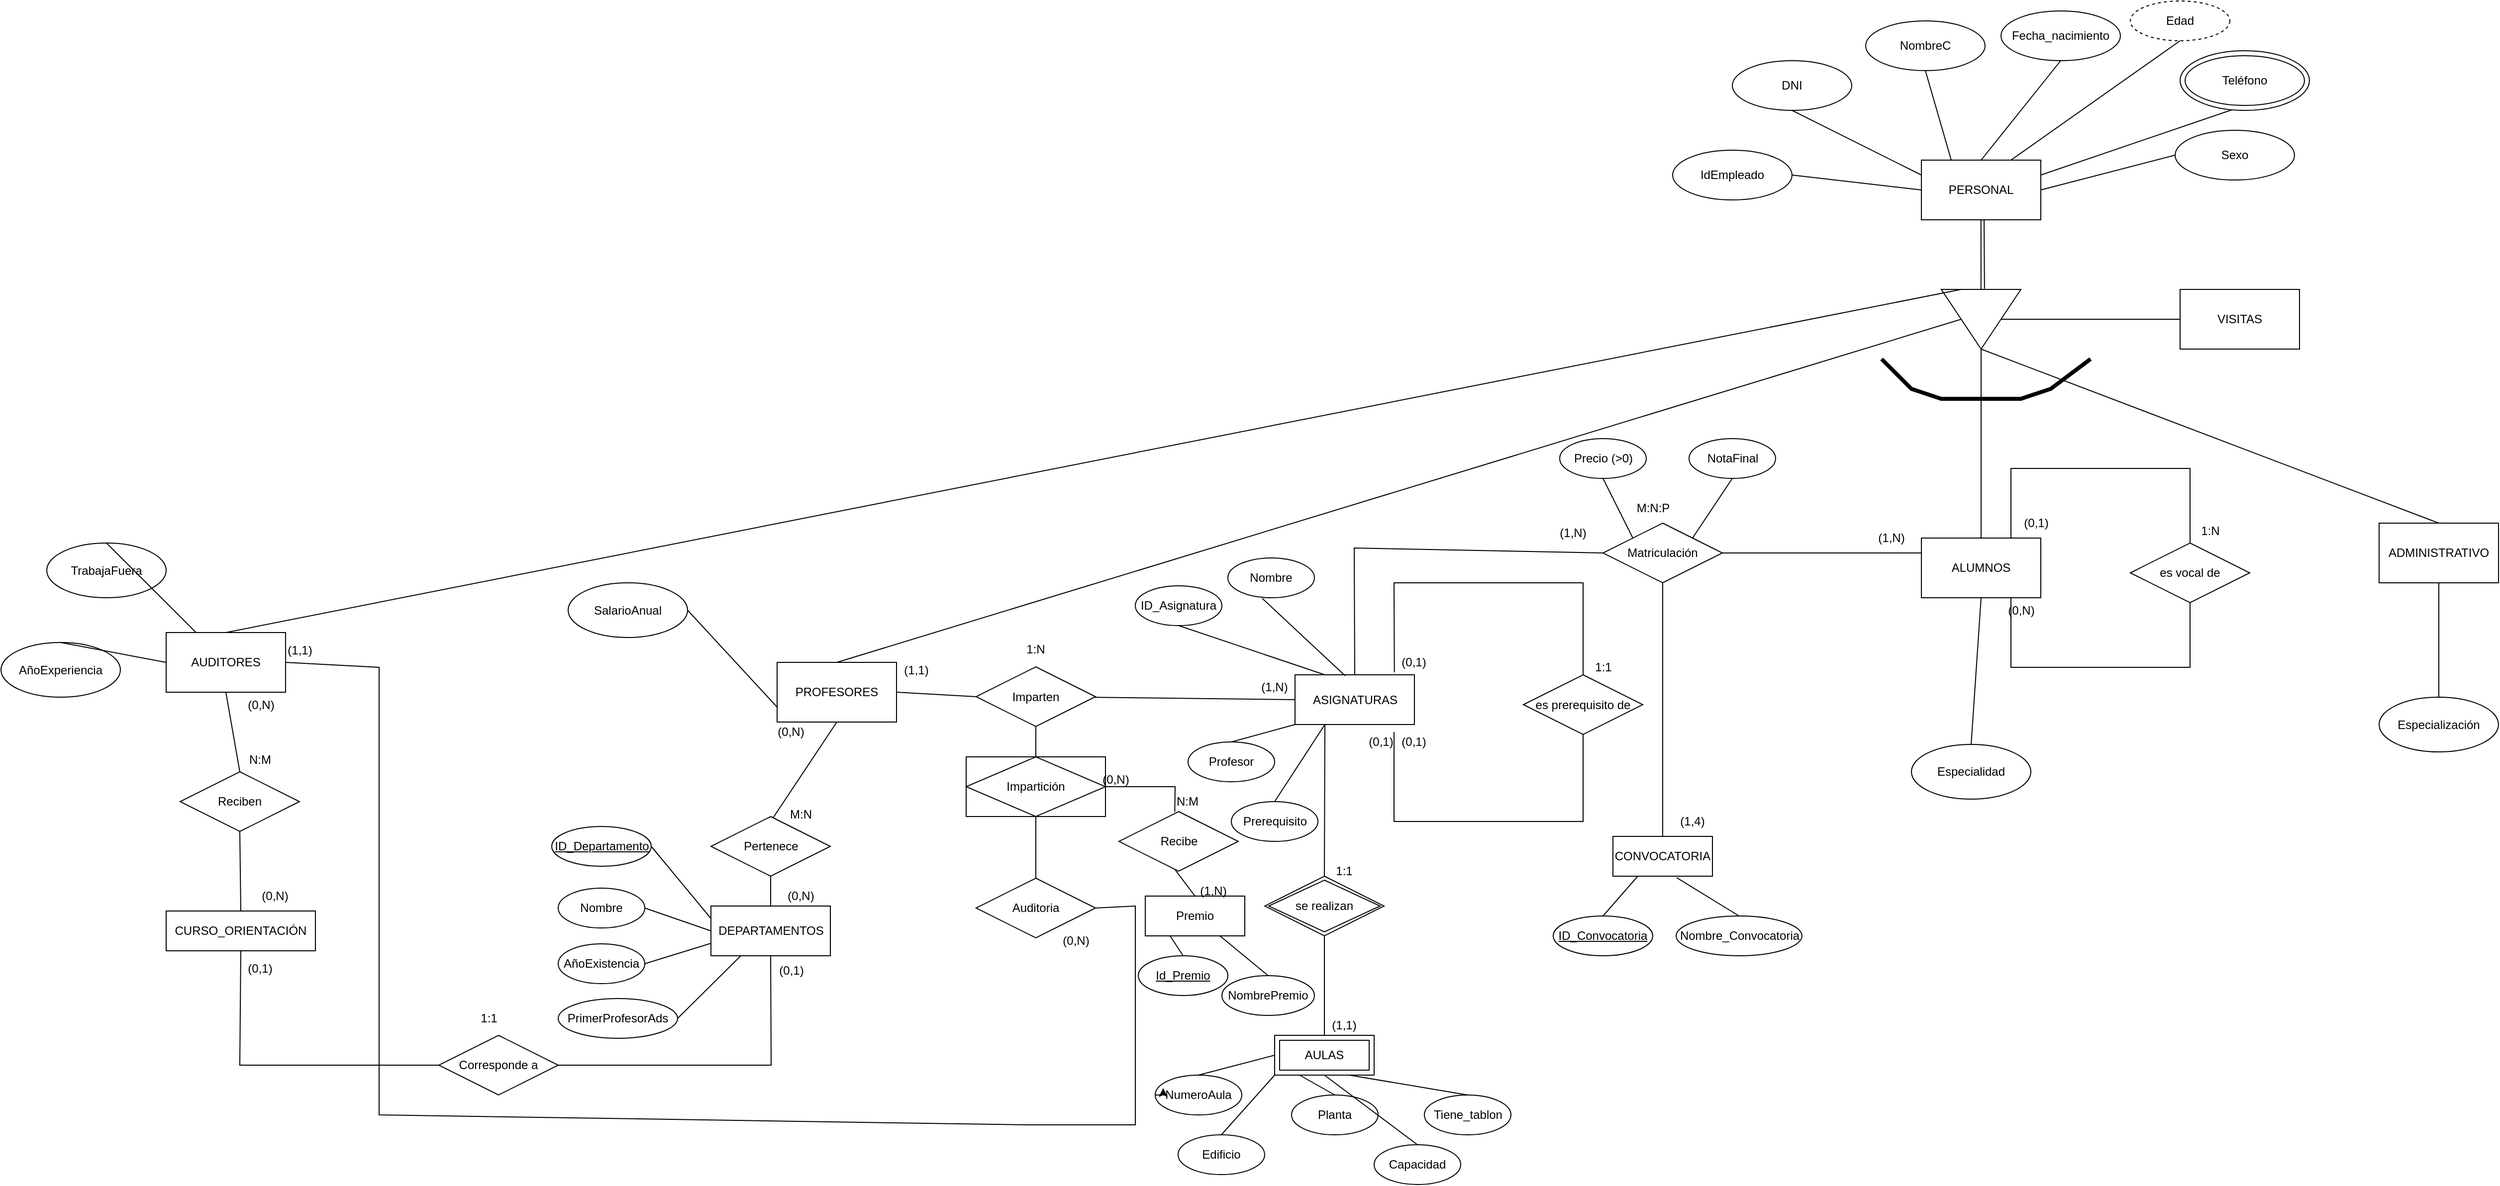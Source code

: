 <mxfile version="28.1.0">
  <diagram name="Página-1" id="FnvqE0i3I_hrlVpK8BUk">
    <mxGraphModel dx="2413" dy="691" grid="1" gridSize="10" guides="1" tooltips="1" connect="1" arrows="1" fold="1" page="1" pageScale="1" pageWidth="827" pageHeight="1169" math="0" shadow="0">
      <root>
        <mxCell id="0" />
        <mxCell id="1" parent="0" />
        <mxCell id="K8pAmzDxY5exkbGExF1x-1" value="PERSONAL" style="rounded=0;whiteSpace=wrap;html=1;" vertex="1" parent="1">
          <mxGeometry x="350" y="170" width="120" height="60" as="geometry" />
        </mxCell>
        <mxCell id="K8pAmzDxY5exkbGExF1x-2" value="" style="triangle;whiteSpace=wrap;html=1;rounded=0;rotation=90;" vertex="1" parent="1">
          <mxGeometry x="380" y="290" width="60" height="80" as="geometry" />
        </mxCell>
        <mxCell id="K8pAmzDxY5exkbGExF1x-4" value="ALUMNOS" style="whiteSpace=wrap;html=1;rounded=0;" vertex="1" parent="1">
          <mxGeometry x="350" y="550" width="120" height="60" as="geometry" />
        </mxCell>
        <mxCell id="K8pAmzDxY5exkbGExF1x-6" value="" style="endArrow=none;html=1;rounded=0;entryX=0.408;entryY=1.05;entryDx=0;entryDy=0;entryPerimeter=0;exitX=-0.013;exitY=0.457;exitDx=0;exitDy=0;exitPerimeter=0;" edge="1" parent="1" source="K8pAmzDxY5exkbGExF1x-2">
          <mxGeometry width="50" height="50" relative="1" as="geometry">
            <mxPoint x="413.04" y="297" as="sourcePoint" />
            <mxPoint x="413.0" y="230" as="targetPoint" />
          </mxGeometry>
        </mxCell>
        <mxCell id="K8pAmzDxY5exkbGExF1x-7" value="" style="endArrow=none;html=1;rounded=0;entryX=0.5;entryY=1;entryDx=0;entryDy=0;" edge="1" parent="1">
          <mxGeometry width="50" height="50" relative="1" as="geometry">
            <mxPoint x="409.9" y="300" as="sourcePoint" />
            <mxPoint x="409.9" y="230" as="targetPoint" />
          </mxGeometry>
        </mxCell>
        <mxCell id="K8pAmzDxY5exkbGExF1x-9" value="PROFESORES" style="whiteSpace=wrap;html=1;rounded=0;" vertex="1" parent="1">
          <mxGeometry x="-800" y="675" width="120" height="60" as="geometry" />
        </mxCell>
        <mxCell id="K8pAmzDxY5exkbGExF1x-11" value="VISITAS" style="whiteSpace=wrap;html=1;rounded=0;" vertex="1" parent="1">
          <mxGeometry x="610" y="300" width="120" height="60" as="geometry" />
        </mxCell>
        <mxCell id="K8pAmzDxY5exkbGExF1x-16" value="" style="endArrow=none;html=1;rounded=0;entryX=0;entryY=0.75;entryDx=0;entryDy=0;exitX=0.5;exitY=0;exitDx=0;exitDy=0;" edge="1" parent="1" source="K8pAmzDxY5exkbGExF1x-17" target="K8pAmzDxY5exkbGExF1x-2">
          <mxGeometry width="50" height="50" relative="1" as="geometry">
            <mxPoint x="-829.8" y="110.28" as="sourcePoint" />
            <mxPoint x="-876.2" y="20.0" as="targetPoint" />
          </mxGeometry>
        </mxCell>
        <mxCell id="K8pAmzDxY5exkbGExF1x-17" value="AUDITORES" style="rounded=0;whiteSpace=wrap;html=1;" vertex="1" parent="1">
          <mxGeometry x="-1414" y="645.0" width="120" height="60" as="geometry" />
        </mxCell>
        <mxCell id="K8pAmzDxY5exkbGExF1x-19" value="" style="endArrow=none;html=1;rounded=0;exitX=0.5;exitY=0;exitDx=0;exitDy=0;" edge="1" parent="1" source="K8pAmzDxY5exkbGExF1x-4" target="K8pAmzDxY5exkbGExF1x-2">
          <mxGeometry width="50" height="50" relative="1" as="geometry">
            <mxPoint x="340" y="390" as="sourcePoint" />
            <mxPoint x="390" y="340" as="targetPoint" />
          </mxGeometry>
        </mxCell>
        <mxCell id="K8pAmzDxY5exkbGExF1x-21" value="ADMINISTRATIVO" style="rounded=0;whiteSpace=wrap;html=1;" vertex="1" parent="1">
          <mxGeometry x="810" y="535" width="120" height="60" as="geometry" />
        </mxCell>
        <mxCell id="K8pAmzDxY5exkbGExF1x-22" value="" style="endArrow=none;html=1;rounded=0;entryX=0.5;entryY=1;entryDx=0;entryDy=0;exitX=0.5;exitY=0;exitDx=0;exitDy=0;" edge="1" parent="1" source="K8pAmzDxY5exkbGExF1x-9" target="K8pAmzDxY5exkbGExF1x-2">
          <mxGeometry width="50" height="50" relative="1" as="geometry">
            <mxPoint x="250" y="360" as="sourcePoint" />
            <mxPoint x="300" y="310" as="targetPoint" />
          </mxGeometry>
        </mxCell>
        <mxCell id="K8pAmzDxY5exkbGExF1x-23" value="" style="endArrow=none;html=1;rounded=0;exitX=0.5;exitY=0;exitDx=0;exitDy=0;entryX=0;entryY=0.5;entryDx=0;entryDy=0;" edge="1" parent="1" source="K8pAmzDxY5exkbGExF1x-2" target="K8pAmzDxY5exkbGExF1x-11">
          <mxGeometry width="50" height="50" relative="1" as="geometry">
            <mxPoint x="530" y="360" as="sourcePoint" />
            <mxPoint x="580" y="310" as="targetPoint" />
          </mxGeometry>
        </mxCell>
        <mxCell id="K8pAmzDxY5exkbGExF1x-26" value="DNI" style="ellipse;whiteSpace=wrap;html=1;" vertex="1" parent="1">
          <mxGeometry x="160" y="70" width="120" height="50" as="geometry" />
        </mxCell>
        <mxCell id="K8pAmzDxY5exkbGExF1x-27" value="NombreC" style="ellipse;whiteSpace=wrap;html=1;" vertex="1" parent="1">
          <mxGeometry x="294" y="30" width="120" height="50" as="geometry" />
        </mxCell>
        <mxCell id="K8pAmzDxY5exkbGExF1x-28" value="Fecha_nacimiento" style="ellipse;whiteSpace=wrap;html=1;" vertex="1" parent="1">
          <mxGeometry x="430" y="20" width="120" height="50" as="geometry" />
        </mxCell>
        <mxCell id="K8pAmzDxY5exkbGExF1x-31" value="IdEmpleado" style="ellipse;whiteSpace=wrap;html=1;" vertex="1" parent="1">
          <mxGeometry x="100" y="160" width="120" height="50" as="geometry" />
        </mxCell>
        <mxCell id="K8pAmzDxY5exkbGExF1x-32" value="Sexo" style="ellipse;whiteSpace=wrap;html=1;" vertex="1" parent="1">
          <mxGeometry x="605" y="140" width="120" height="50" as="geometry" />
        </mxCell>
        <mxCell id="K8pAmzDxY5exkbGExF1x-33" value="" style="endArrow=none;html=1;rounded=0;entryX=0;entryY=0.5;entryDx=0;entryDy=0;exitX=1;exitY=0.5;exitDx=0;exitDy=0;" edge="1" parent="1" source="K8pAmzDxY5exkbGExF1x-31" target="K8pAmzDxY5exkbGExF1x-1">
          <mxGeometry width="50" height="50" relative="1" as="geometry">
            <mxPoint x="290" y="230" as="sourcePoint" />
            <mxPoint x="340" y="180" as="targetPoint" />
          </mxGeometry>
        </mxCell>
        <mxCell id="K8pAmzDxY5exkbGExF1x-34" value="" style="endArrow=none;html=1;rounded=0;entryX=0;entryY=0.25;entryDx=0;entryDy=0;exitX=0.5;exitY=1;exitDx=0;exitDy=0;" edge="1" parent="1" source="K8pAmzDxY5exkbGExF1x-26" target="K8pAmzDxY5exkbGExF1x-1">
          <mxGeometry width="50" height="50" relative="1" as="geometry">
            <mxPoint x="290" y="175" as="sourcePoint" />
            <mxPoint x="340" y="125" as="targetPoint" />
          </mxGeometry>
        </mxCell>
        <mxCell id="K8pAmzDxY5exkbGExF1x-35" value="" style="endArrow=none;html=1;rounded=0;entryX=0.5;entryY=1;entryDx=0;entryDy=0;exitX=0.25;exitY=0;exitDx=0;exitDy=0;" edge="1" parent="1" source="K8pAmzDxY5exkbGExF1x-1" target="K8pAmzDxY5exkbGExF1x-27">
          <mxGeometry width="50" height="50" relative="1" as="geometry">
            <mxPoint x="340" y="160" as="sourcePoint" />
            <mxPoint x="390" y="110" as="targetPoint" />
          </mxGeometry>
        </mxCell>
        <mxCell id="K8pAmzDxY5exkbGExF1x-36" value="" style="endArrow=none;html=1;rounded=0;entryX=0.5;entryY=1;entryDx=0;entryDy=0;exitX=0.5;exitY=0;exitDx=0;exitDy=0;" edge="1" parent="1" source="K8pAmzDxY5exkbGExF1x-1" target="K8pAmzDxY5exkbGExF1x-28">
          <mxGeometry width="50" height="50" relative="1" as="geometry">
            <mxPoint x="440" y="160" as="sourcePoint" />
            <mxPoint x="490" y="110" as="targetPoint" />
          </mxGeometry>
        </mxCell>
        <mxCell id="K8pAmzDxY5exkbGExF1x-37" value="" style="endArrow=none;html=1;rounded=0;exitX=1;exitY=0.25;exitDx=0;exitDy=0;entryX=0.5;entryY=1;entryDx=0;entryDy=0;" edge="1" parent="1" source="K8pAmzDxY5exkbGExF1x-1" target="K8pAmzDxY5exkbGExF1x-30">
          <mxGeometry width="50" height="50" relative="1" as="geometry">
            <mxPoint x="490" y="210" as="sourcePoint" />
            <mxPoint x="540" y="160" as="targetPoint" />
          </mxGeometry>
        </mxCell>
        <mxCell id="K8pAmzDxY5exkbGExF1x-38" value="" style="endArrow=none;html=1;rounded=0;exitX=1;exitY=0.5;exitDx=0;exitDy=0;entryX=0;entryY=0.5;entryDx=0;entryDy=0;" edge="1" parent="1" source="K8pAmzDxY5exkbGExF1x-1" target="K8pAmzDxY5exkbGExF1x-32">
          <mxGeometry width="50" height="50" relative="1" as="geometry">
            <mxPoint x="480" y="290" as="sourcePoint" />
            <mxPoint x="530" y="240" as="targetPoint" />
          </mxGeometry>
        </mxCell>
        <mxCell id="K8pAmzDxY5exkbGExF1x-39" value="Especialidad" style="ellipse;whiteSpace=wrap;html=1;" vertex="1" parent="1">
          <mxGeometry x="340" y="757.5" width="120" height="55" as="geometry" />
        </mxCell>
        <mxCell id="K8pAmzDxY5exkbGExF1x-40" value="" style="endArrow=none;html=1;rounded=0;entryX=0.5;entryY=1;entryDx=0;entryDy=0;exitX=0.5;exitY=0;exitDx=0;exitDy=0;" edge="1" parent="1" source="K8pAmzDxY5exkbGExF1x-39" target="K8pAmzDxY5exkbGExF1x-4">
          <mxGeometry width="50" height="50" relative="1" as="geometry">
            <mxPoint x="170" y="590" as="sourcePoint" />
            <mxPoint x="220" y="540" as="targetPoint" />
          </mxGeometry>
        </mxCell>
        <mxCell id="K8pAmzDxY5exkbGExF1x-42" value="SalarioAnual" style="ellipse;whiteSpace=wrap;html=1;" vertex="1" parent="1">
          <mxGeometry x="-1010" y="595" width="120" height="55" as="geometry" />
        </mxCell>
        <mxCell id="K8pAmzDxY5exkbGExF1x-43" value="" style="endArrow=none;html=1;rounded=0;entryX=0.5;entryY=1;entryDx=0;entryDy=0;" edge="1" parent="1" target="K8pAmzDxY5exkbGExF1x-9">
          <mxGeometry width="50" height="50" relative="1" as="geometry">
            <mxPoint x="-806.5" y="835" as="sourcePoint" />
            <mxPoint x="-856.5" y="930" as="targetPoint" />
          </mxGeometry>
        </mxCell>
        <mxCell id="K8pAmzDxY5exkbGExF1x-44" value="" style="endArrow=none;html=1;rounded=0;entryX=0;entryY=0.75;entryDx=0;entryDy=0;exitX=1;exitY=0.5;exitDx=0;exitDy=0;" edge="1" parent="1" source="K8pAmzDxY5exkbGExF1x-42" target="K8pAmzDxY5exkbGExF1x-9">
          <mxGeometry width="50" height="50" relative="1" as="geometry">
            <mxPoint x="-606.5" y="530" as="sourcePoint" />
            <mxPoint x="-596.5" y="460" as="targetPoint" />
          </mxGeometry>
        </mxCell>
        <mxCell id="K8pAmzDxY5exkbGExF1x-45" value="Especialización" style="ellipse;whiteSpace=wrap;html=1;" vertex="1" parent="1">
          <mxGeometry x="810" y="710" width="120" height="55" as="geometry" />
        </mxCell>
        <mxCell id="K8pAmzDxY5exkbGExF1x-46" value="" style="endArrow=none;html=1;rounded=0;entryX=0.5;entryY=1;entryDx=0;entryDy=0;exitX=0.5;exitY=0;exitDx=0;exitDy=0;" edge="1" parent="1" source="K8pAmzDxY5exkbGExF1x-45" target="K8pAmzDxY5exkbGExF1x-21">
          <mxGeometry width="50" height="50" relative="1" as="geometry">
            <mxPoint x="785" y="665" as="sourcePoint" />
            <mxPoint x="835" y="615" as="targetPoint" />
          </mxGeometry>
        </mxCell>
        <mxCell id="K8pAmzDxY5exkbGExF1x-47" value="AñoExperiencia" style="ellipse;whiteSpace=wrap;html=1;" vertex="1" parent="1">
          <mxGeometry x="-1580" y="655.0" width="120" height="55" as="geometry" />
        </mxCell>
        <mxCell id="K8pAmzDxY5exkbGExF1x-48" value="TrabajaFuera" style="ellipse;whiteSpace=wrap;html=1;" vertex="1" parent="1">
          <mxGeometry x="-1534" y="555.0" width="120" height="55" as="geometry" />
        </mxCell>
        <mxCell id="K8pAmzDxY5exkbGExF1x-49" value="" style="endArrow=none;html=1;rounded=0;entryX=0;entryY=0.5;entryDx=0;entryDy=0;exitX=0.5;exitY=0;exitDx=0;exitDy=0;" edge="1" parent="1" source="K8pAmzDxY5exkbGExF1x-47" target="K8pAmzDxY5exkbGExF1x-17">
          <mxGeometry width="50" height="50" relative="1" as="geometry">
            <mxPoint x="-1454" y="765.0" as="sourcePoint" />
            <mxPoint x="-1404" y="715.0" as="targetPoint" />
          </mxGeometry>
        </mxCell>
        <mxCell id="K8pAmzDxY5exkbGExF1x-50" value="" style="endArrow=none;html=1;rounded=0;entryX=0.25;entryY=0;entryDx=0;entryDy=0;exitX=0.5;exitY=0;exitDx=0;exitDy=0;" edge="1" parent="1" source="K8pAmzDxY5exkbGExF1x-48" target="K8pAmzDxY5exkbGExF1x-17">
          <mxGeometry width="50" height="50" relative="1" as="geometry">
            <mxPoint x="-1344" y="775.0" as="sourcePoint" />
            <mxPoint x="-1294" y="725.0" as="targetPoint" />
          </mxGeometry>
        </mxCell>
        <mxCell id="K8pAmzDxY5exkbGExF1x-52" value="" style="group" vertex="1" connectable="0" parent="1">
          <mxGeometry x="610" y="60" width="130" height="60" as="geometry" />
        </mxCell>
        <mxCell id="K8pAmzDxY5exkbGExF1x-51" value="" style="ellipse;whiteSpace=wrap;html=1;" vertex="1" parent="K8pAmzDxY5exkbGExF1x-52">
          <mxGeometry width="130" height="60" as="geometry" />
        </mxCell>
        <mxCell id="K8pAmzDxY5exkbGExF1x-30" value="Teléfono" style="ellipse;whiteSpace=wrap;html=1;" vertex="1" parent="K8pAmzDxY5exkbGExF1x-52">
          <mxGeometry x="5" y="5" width="120" height="50" as="geometry" />
        </mxCell>
        <mxCell id="K8pAmzDxY5exkbGExF1x-53" value="Edad" style="ellipse;whiteSpace=wrap;html=1;align=center;dashed=1;" vertex="1" parent="1">
          <mxGeometry x="560" y="10" width="100" height="40" as="geometry" />
        </mxCell>
        <mxCell id="K8pAmzDxY5exkbGExF1x-54" value="" style="endArrow=none;html=1;rounded=0;entryX=0.5;entryY=1;entryDx=0;entryDy=0;exitX=0.75;exitY=0;exitDx=0;exitDy=0;" edge="1" parent="1" source="K8pAmzDxY5exkbGExF1x-1" target="K8pAmzDxY5exkbGExF1x-53">
          <mxGeometry width="50" height="50" relative="1" as="geometry">
            <mxPoint x="500" y="120" as="sourcePoint" />
            <mxPoint x="550" y="70" as="targetPoint" />
          </mxGeometry>
        </mxCell>
        <mxCell id="K8pAmzDxY5exkbGExF1x-59" value="" style="endArrow=none;html=1;rounded=0;entryX=1;entryY=0.5;entryDx=0;entryDy=0;exitX=0.5;exitY=0;exitDx=0;exitDy=0;" edge="1" parent="1" source="K8pAmzDxY5exkbGExF1x-21" target="K8pAmzDxY5exkbGExF1x-2">
          <mxGeometry width="50" height="50" relative="1" as="geometry">
            <mxPoint x="414" y="480" as="sourcePoint" />
            <mxPoint x="335.753" y="487.489" as="targetPoint" />
          </mxGeometry>
        </mxCell>
        <mxCell id="K8pAmzDxY5exkbGExF1x-60" value="" style="endArrow=none;html=1;rounded=0;strokeWidth=4;" edge="1" parent="1">
          <mxGeometry width="50" height="50" relative="1" as="geometry">
            <mxPoint x="310" y="370" as="sourcePoint" />
            <mxPoint x="520" y="370" as="targetPoint" />
            <Array as="points">
              <mxPoint x="340" y="400" />
              <mxPoint x="370" y="410" />
              <mxPoint x="410" y="410" />
              <mxPoint x="450" y="410" />
              <mxPoint x="480" y="400" />
            </Array>
          </mxGeometry>
        </mxCell>
        <mxCell id="K8pAmzDxY5exkbGExF1x-62" value="Imparten" style="shape=rhombus;perimeter=rhombusPerimeter;whiteSpace=wrap;html=1;align=center;" vertex="1" parent="1">
          <mxGeometry x="-600" y="679.5" width="120" height="60" as="geometry" />
        </mxCell>
        <mxCell id="K8pAmzDxY5exkbGExF1x-63" value="" style="endArrow=none;html=1;rounded=0;exitX=1;exitY=0.5;exitDx=0;exitDy=0;entryX=0;entryY=0.5;entryDx=0;entryDy=0;" edge="1" parent="1" source="K8pAmzDxY5exkbGExF1x-9" target="K8pAmzDxY5exkbGExF1x-62">
          <mxGeometry width="50" height="50" relative="1" as="geometry">
            <mxPoint x="-706.5" y="1000" as="sourcePoint" />
            <mxPoint x="-716.5" y="980" as="targetPoint" />
          </mxGeometry>
        </mxCell>
        <mxCell id="K8pAmzDxY5exkbGExF1x-64" value="ASIGNATURAS" style="whiteSpace=wrap;html=1;align=center;" vertex="1" parent="1">
          <mxGeometry x="-279.5" y="687.5" width="120" height="50" as="geometry" />
        </mxCell>
        <mxCell id="K8pAmzDxY5exkbGExF1x-65" value="" style="endArrow=none;html=1;rounded=0;entryX=0;entryY=0.5;entryDx=0;entryDy=0;" edge="1" parent="1" source="K8pAmzDxY5exkbGExF1x-62" target="K8pAmzDxY5exkbGExF1x-64">
          <mxGeometry width="50" height="50" relative="1" as="geometry">
            <mxPoint x="-450.0" y="795" as="sourcePoint" />
            <mxPoint x="-360" y="815" as="targetPoint" />
          </mxGeometry>
        </mxCell>
        <mxCell id="K8pAmzDxY5exkbGExF1x-66" value="(0,1)" style="text;html=1;align=center;verticalAlign=middle;whiteSpace=wrap;rounded=0;" vertex="1" parent="1">
          <mxGeometry x="-190" y="745" width="60" height="20" as="geometry" />
        </mxCell>
        <mxCell id="K8pAmzDxY5exkbGExF1x-67" value="(1,1)" style="text;html=1;align=center;verticalAlign=middle;whiteSpace=wrap;rounded=0;" vertex="1" parent="1">
          <mxGeometry x="-690" y="672.5" width="60" height="20" as="geometry" />
        </mxCell>
        <mxCell id="K8pAmzDxY5exkbGExF1x-71" value="1:N" style="text;html=1;align=center;verticalAlign=middle;whiteSpace=wrap;rounded=0;" vertex="1" parent="1">
          <mxGeometry x="-570" y="647" width="60" height="30" as="geometry" />
        </mxCell>
        <mxCell id="K8pAmzDxY5exkbGExF1x-72" value="ID_Asignatura" style="ellipse;whiteSpace=wrap;html=1;" vertex="1" parent="1">
          <mxGeometry x="-440" y="598" width="87" height="40" as="geometry" />
        </mxCell>
        <mxCell id="K8pAmzDxY5exkbGExF1x-73" value="Nombre" style="ellipse;whiteSpace=wrap;html=1;" vertex="1" parent="1">
          <mxGeometry x="-347" y="570" width="87" height="40" as="geometry" />
        </mxCell>
        <mxCell id="K8pAmzDxY5exkbGExF1x-74" value="" style="endArrow=none;html=1;rounded=0;entryX=0.5;entryY=1;entryDx=0;entryDy=0;exitX=0.25;exitY=0;exitDx=0;exitDy=0;" edge="1" parent="1" source="K8pAmzDxY5exkbGExF1x-64" target="K8pAmzDxY5exkbGExF1x-72">
          <mxGeometry width="50" height="50" relative="1" as="geometry">
            <mxPoint x="-340" y="795" as="sourcePoint" />
            <mxPoint x="-290" y="745" as="targetPoint" />
          </mxGeometry>
        </mxCell>
        <mxCell id="K8pAmzDxY5exkbGExF1x-76" value="" style="endArrow=none;html=1;rounded=0;entryX=0.397;entryY=1.015;entryDx=0;entryDy=0;entryPerimeter=0;exitX=0.42;exitY=0.021;exitDx=0;exitDy=0;exitPerimeter=0;" edge="1" parent="1" source="K8pAmzDxY5exkbGExF1x-64" target="K8pAmzDxY5exkbGExF1x-73">
          <mxGeometry width="50" height="50" relative="1" as="geometry">
            <mxPoint x="-120" y="685" as="sourcePoint" />
            <mxPoint x="-290" y="745" as="targetPoint" />
          </mxGeometry>
        </mxCell>
        <mxCell id="K8pAmzDxY5exkbGExF1x-77" value="DEPARTAMENTOS" style="whiteSpace=wrap;html=1;align=center;" vertex="1" parent="1">
          <mxGeometry x="-866.5" y="920" width="120" height="50" as="geometry" />
        </mxCell>
        <mxCell id="K8pAmzDxY5exkbGExF1x-78" value="Pertenece" style="shape=rhombus;perimeter=rhombusPerimeter;whiteSpace=wrap;html=1;align=center;" vertex="1" parent="1">
          <mxGeometry x="-866.5" y="830" width="120" height="60" as="geometry" />
        </mxCell>
        <mxCell id="K8pAmzDxY5exkbGExF1x-79" value="" style="endArrow=none;html=1;rounded=0;entryX=0.5;entryY=1;entryDx=0;entryDy=0;" edge="1" parent="1" source="K8pAmzDxY5exkbGExF1x-77" target="K8pAmzDxY5exkbGExF1x-78">
          <mxGeometry width="50" height="50" relative="1" as="geometry">
            <mxPoint x="-926.5" y="980" as="sourcePoint" />
            <mxPoint x="-876.5" y="930" as="targetPoint" />
          </mxGeometry>
        </mxCell>
        <mxCell id="K8pAmzDxY5exkbGExF1x-81" value="Nombre" style="ellipse;whiteSpace=wrap;html=1;" vertex="1" parent="1">
          <mxGeometry x="-1020" y="902" width="87" height="40" as="geometry" />
        </mxCell>
        <mxCell id="K8pAmzDxY5exkbGExF1x-82" value="" style="endArrow=none;html=1;rounded=0;entryX=1;entryY=0.5;entryDx=0;entryDy=0;exitX=0;exitY=0.25;exitDx=0;exitDy=0;" edge="1" parent="1" source="K8pAmzDxY5exkbGExF1x-77" target="K8pAmzDxY5exkbGExF1x-194">
          <mxGeometry width="50" height="50" relative="1" as="geometry">
            <mxPoint x="-786.5" y="810" as="sourcePoint" />
            <mxPoint x="-910" y="865.0" as="targetPoint" />
          </mxGeometry>
        </mxCell>
        <mxCell id="K8pAmzDxY5exkbGExF1x-83" value="" style="endArrow=none;html=1;rounded=0;exitX=1;exitY=0.5;exitDx=0;exitDy=0;entryX=0;entryY=0.5;entryDx=0;entryDy=0;" edge="1" parent="1" source="K8pAmzDxY5exkbGExF1x-81" target="K8pAmzDxY5exkbGExF1x-77">
          <mxGeometry width="50" height="50" relative="1" as="geometry">
            <mxPoint x="-786.5" y="810" as="sourcePoint" />
            <mxPoint x="-736.5" y="760" as="targetPoint" />
          </mxGeometry>
        </mxCell>
        <mxCell id="K8pAmzDxY5exkbGExF1x-84" value="(0,N)" style="text;html=1;align=center;verticalAlign=middle;whiteSpace=wrap;rounded=0;" vertex="1" parent="1">
          <mxGeometry x="-806.5" y="900" width="60" height="20" as="geometry" />
        </mxCell>
        <mxCell id="K8pAmzDxY5exkbGExF1x-85" value="(0,N)" style="text;html=1;align=center;verticalAlign=middle;whiteSpace=wrap;rounded=0;" vertex="1" parent="1">
          <mxGeometry x="-816.5" y="735" width="60" height="20" as="geometry" />
        </mxCell>
        <mxCell id="K8pAmzDxY5exkbGExF1x-86" value="M:N" style="text;html=1;align=center;verticalAlign=middle;whiteSpace=wrap;rounded=0;" vertex="1" parent="1">
          <mxGeometry x="-806.5" y="812.5" width="60" height="30" as="geometry" />
        </mxCell>
        <mxCell id="K8pAmzDxY5exkbGExF1x-87" value="es prerequisito de" style="shape=rhombus;perimeter=rhombusPerimeter;whiteSpace=wrap;html=1;align=center;" vertex="1" parent="1">
          <mxGeometry x="-50" y="687.5" width="120" height="60" as="geometry" />
        </mxCell>
        <mxCell id="K8pAmzDxY5exkbGExF1x-88" value="" style="endArrow=none;html=1;rounded=0;entryX=0.5;entryY=0;entryDx=0;entryDy=0;exitX=0.832;exitY=-0.049;exitDx=0;exitDy=0;exitPerimeter=0;" edge="1" parent="1" source="K8pAmzDxY5exkbGExF1x-64" target="K8pAmzDxY5exkbGExF1x-87">
          <mxGeometry width="50" height="50" relative="1" as="geometry">
            <mxPoint x="-170" y="595" as="sourcePoint" />
            <mxPoint x="10" y="685" as="targetPoint" />
            <Array as="points">
              <mxPoint x="-180" y="595" />
              <mxPoint x="10" y="595" />
            </Array>
          </mxGeometry>
        </mxCell>
        <mxCell id="K8pAmzDxY5exkbGExF1x-90" value="" style="endArrow=none;html=1;rounded=0;entryX=0.5;entryY=1;entryDx=0;entryDy=0;" edge="1" parent="1" target="K8pAmzDxY5exkbGExF1x-87">
          <mxGeometry width="50" height="50" relative="1" as="geometry">
            <mxPoint x="-180" y="745" as="sourcePoint" />
            <mxPoint x="10" y="740" as="targetPoint" />
            <Array as="points">
              <mxPoint x="-180" y="835" />
              <mxPoint x="10" y="835" />
            </Array>
          </mxGeometry>
        </mxCell>
        <mxCell id="K8pAmzDxY5exkbGExF1x-91" value="(0,1)" style="text;html=1;align=center;verticalAlign=middle;whiteSpace=wrap;rounded=0;" vertex="1" parent="1">
          <mxGeometry x="-190" y="665" width="60" height="20" as="geometry" />
        </mxCell>
        <mxCell id="K8pAmzDxY5exkbGExF1x-92" value="1:1" style="text;html=1;align=center;verticalAlign=middle;resizable=0;points=[];autosize=1;strokeColor=none;fillColor=none;" vertex="1" parent="1">
          <mxGeometry x="10" y="665" width="40" height="30" as="geometry" />
        </mxCell>
        <mxCell id="K8pAmzDxY5exkbGExF1x-93" value="Profesor" style="ellipse;whiteSpace=wrap;html=1;" vertex="1" parent="1">
          <mxGeometry x="-387" y="755" width="87" height="40" as="geometry" />
        </mxCell>
        <mxCell id="K8pAmzDxY5exkbGExF1x-94" value="Prerequisito" style="ellipse;whiteSpace=wrap;html=1;" vertex="1" parent="1">
          <mxGeometry x="-343.5" y="815" width="87" height="40" as="geometry" />
        </mxCell>
        <mxCell id="K8pAmzDxY5exkbGExF1x-95" value="" style="endArrow=none;html=1;rounded=0;entryX=0.5;entryY=0;entryDx=0;entryDy=0;exitX=0;exitY=1;exitDx=0;exitDy=0;" edge="1" target="K8pAmzDxY5exkbGExF1x-93" parent="1" source="K8pAmzDxY5exkbGExF1x-64">
          <mxGeometry width="50" height="50" relative="1" as="geometry">
            <mxPoint x="-280" y="745" as="sourcePoint" />
            <mxPoint x="-270" y="938.95" as="targetPoint" />
          </mxGeometry>
        </mxCell>
        <mxCell id="K8pAmzDxY5exkbGExF1x-96" value="" style="endArrow=none;html=1;rounded=0;exitX=0.5;exitY=0;exitDx=0;exitDy=0;entryX=0.25;entryY=1;entryDx=0;entryDy=0;" edge="1" target="K8pAmzDxY5exkbGExF1x-64" parent="1" source="K8pAmzDxY5exkbGExF1x-94">
          <mxGeometry width="50" height="50" relative="1" as="geometry">
            <mxPoint x="-190" y="805" as="sourcePoint" />
            <mxPoint x="-220" y="755" as="targetPoint" />
          </mxGeometry>
        </mxCell>
        <mxCell id="K8pAmzDxY5exkbGExF1x-98" value="" style="endArrow=none;html=1;rounded=0;entryX=0.25;entryY=1;entryDx=0;entryDy=0;exitX=0.5;exitY=0;exitDx=0;exitDy=0;" edge="1" parent="1" source="K8pAmzDxY5exkbGExF1x-104" target="K8pAmzDxY5exkbGExF1x-64">
          <mxGeometry width="50" height="50" relative="1" as="geometry">
            <mxPoint x="-210" y="905" as="sourcePoint" />
            <mxPoint x="-240" y="715" as="targetPoint" />
          </mxGeometry>
        </mxCell>
        <mxCell id="K8pAmzDxY5exkbGExF1x-99" value="" style="endArrow=none;html=1;rounded=0;entryX=0.5;entryY=1;entryDx=0;entryDy=0;exitX=0.5;exitY=0;exitDx=0;exitDy=0;" edge="1" parent="1" source="K8pAmzDxY5exkbGExF1x-103" target="K8pAmzDxY5exkbGExF1x-104">
          <mxGeometry width="50" height="50" relative="1" as="geometry">
            <mxPoint x="-190" y="1025" as="sourcePoint" />
            <mxPoint x="-210" y="965" as="targetPoint" />
          </mxGeometry>
        </mxCell>
        <mxCell id="K8pAmzDxY5exkbGExF1x-103" value="AULAS" style="shape=ext;margin=3;double=1;whiteSpace=wrap;html=1;align=center;" vertex="1" parent="1">
          <mxGeometry x="-300" y="1050" width="100" height="40" as="geometry" />
        </mxCell>
        <mxCell id="K8pAmzDxY5exkbGExF1x-104" value="se realizan" style="shape=rhombus;double=1;perimeter=rhombusPerimeter;whiteSpace=wrap;html=1;align=center;" vertex="1" parent="1">
          <mxGeometry x="-310" y="890" width="120" height="60" as="geometry" />
        </mxCell>
        <mxCell id="K8pAmzDxY5exkbGExF1x-106" value="(1,N)" style="text;html=1;align=center;verticalAlign=middle;whiteSpace=wrap;rounded=0;" vertex="1" parent="1">
          <mxGeometry x="-330" y="690" width="60" height="20" as="geometry" />
        </mxCell>
        <mxCell id="K8pAmzDxY5exkbGExF1x-107" value="(1,1)" style="text;html=1;align=center;verticalAlign=middle;whiteSpace=wrap;rounded=0;" vertex="1" parent="1">
          <mxGeometry x="-260" y="1030" width="60" height="20" as="geometry" />
        </mxCell>
        <mxCell id="K8pAmzDxY5exkbGExF1x-108" value="(0,1)" style="text;html=1;align=center;verticalAlign=middle;whiteSpace=wrap;rounded=0;" vertex="1" parent="1">
          <mxGeometry x="-223" y="745" width="60" height="20" as="geometry" />
        </mxCell>
        <mxCell id="K8pAmzDxY5exkbGExF1x-109" value="NumeroAula" style="ellipse;whiteSpace=wrap;html=1;" vertex="1" parent="1">
          <mxGeometry x="-420" y="1090" width="87" height="40" as="geometry" />
        </mxCell>
        <mxCell id="K8pAmzDxY5exkbGExF1x-110" value="Capacidad" style="ellipse;whiteSpace=wrap;html=1;" vertex="1" parent="1">
          <mxGeometry x="-200" y="1160" width="87" height="40" as="geometry" />
        </mxCell>
        <mxCell id="K8pAmzDxY5exkbGExF1x-111" value="Tiene_tablon" style="ellipse;whiteSpace=wrap;html=1;" vertex="1" parent="1">
          <mxGeometry x="-149.5" y="1110" width="87" height="40" as="geometry" />
        </mxCell>
        <mxCell id="K8pAmzDxY5exkbGExF1x-112" value="Edificio" style="ellipse;whiteSpace=wrap;html=1;" vertex="1" parent="1">
          <mxGeometry x="-397" y="1150" width="87" height="40" as="geometry" />
        </mxCell>
        <mxCell id="K8pAmzDxY5exkbGExF1x-113" value="Planta" style="ellipse;whiteSpace=wrap;html=1;" vertex="1" parent="1">
          <mxGeometry x="-283" y="1110" width="87" height="40" as="geometry" />
        </mxCell>
        <mxCell id="K8pAmzDxY5exkbGExF1x-114" style="edgeStyle=orthogonalEdgeStyle;rounded=0;orthogonalLoop=1;jettySize=auto;html=1;exitX=0;exitY=0.5;exitDx=0;exitDy=0;entryX=0.092;entryY=0.325;entryDx=0;entryDy=0;entryPerimeter=0;" edge="1" parent="1" source="K8pAmzDxY5exkbGExF1x-109" target="K8pAmzDxY5exkbGExF1x-109">
          <mxGeometry relative="1" as="geometry" />
        </mxCell>
        <mxCell id="K8pAmzDxY5exkbGExF1x-115" value="" style="endArrow=none;html=1;rounded=0;entryX=0;entryY=0.5;entryDx=0;entryDy=0;exitX=0.5;exitY=0;exitDx=0;exitDy=0;" edge="1" parent="1" source="K8pAmzDxY5exkbGExF1x-109" target="K8pAmzDxY5exkbGExF1x-103">
          <mxGeometry width="50" height="50" relative="1" as="geometry">
            <mxPoint x="-350" y="1000" as="sourcePoint" />
            <mxPoint x="-300" y="950" as="targetPoint" />
          </mxGeometry>
        </mxCell>
        <mxCell id="K8pAmzDxY5exkbGExF1x-116" value="" style="endArrow=none;html=1;rounded=0;entryX=0.75;entryY=1;entryDx=0;entryDy=0;exitX=0.5;exitY=0;exitDx=0;exitDy=0;" edge="1" parent="1" source="K8pAmzDxY5exkbGExF1x-111" target="K8pAmzDxY5exkbGExF1x-103">
          <mxGeometry width="50" height="50" relative="1" as="geometry">
            <mxPoint x="-80" y="1120" as="sourcePoint" />
            <mxPoint x="-30" y="1070" as="targetPoint" />
          </mxGeometry>
        </mxCell>
        <mxCell id="K8pAmzDxY5exkbGExF1x-117" value="" style="endArrow=none;html=1;rounded=0;entryX=0.5;entryY=1;entryDx=0;entryDy=0;exitX=0.5;exitY=0;exitDx=0;exitDy=0;" edge="1" parent="1" source="K8pAmzDxY5exkbGExF1x-110" target="K8pAmzDxY5exkbGExF1x-103">
          <mxGeometry width="50" height="50" relative="1" as="geometry">
            <mxPoint x="-140" y="1130" as="sourcePoint" />
            <mxPoint x="-90" y="1080" as="targetPoint" />
          </mxGeometry>
        </mxCell>
        <mxCell id="K8pAmzDxY5exkbGExF1x-118" value="" style="endArrow=none;html=1;rounded=0;entryX=0.25;entryY=1;entryDx=0;entryDy=0;exitX=0.5;exitY=0;exitDx=0;exitDy=0;" edge="1" parent="1" source="K8pAmzDxY5exkbGExF1x-113" target="K8pAmzDxY5exkbGExF1x-103">
          <mxGeometry width="50" height="50" relative="1" as="geometry">
            <mxPoint x="-260" y="1130" as="sourcePoint" />
            <mxPoint x="-210" y="1080" as="targetPoint" />
          </mxGeometry>
        </mxCell>
        <mxCell id="K8pAmzDxY5exkbGExF1x-119" value="" style="endArrow=none;html=1;rounded=0;entryX=0;entryY=1;entryDx=0;entryDy=0;exitX=0.5;exitY=0;exitDx=0;exitDy=0;" edge="1" parent="1" source="K8pAmzDxY5exkbGExF1x-112" target="K8pAmzDxY5exkbGExF1x-103">
          <mxGeometry width="50" height="50" relative="1" as="geometry">
            <mxPoint x="-350" y="1050" as="sourcePoint" />
            <mxPoint x="-300" y="1000" as="targetPoint" />
          </mxGeometry>
        </mxCell>
        <mxCell id="K8pAmzDxY5exkbGExF1x-120" value="1:1" style="text;html=1;align=center;verticalAlign=middle;whiteSpace=wrap;rounded=0;" vertex="1" parent="1">
          <mxGeometry x="-260" y="870" width="60" height="30" as="geometry" />
        </mxCell>
        <mxCell id="K8pAmzDxY5exkbGExF1x-123" value="CONVOCATORIA" style="whiteSpace=wrap;html=1;align=center;" vertex="1" parent="1">
          <mxGeometry x="40" y="850" width="100" height="40" as="geometry" />
        </mxCell>
        <mxCell id="K8pAmzDxY5exkbGExF1x-129" value="" style="endArrow=none;html=1;rounded=0;entryX=0;entryY=0.5;entryDx=0;entryDy=0;exitX=0.5;exitY=0;exitDx=0;exitDy=0;" edge="1" parent="1" source="K8pAmzDxY5exkbGExF1x-64" target="K8pAmzDxY5exkbGExF1x-131">
          <mxGeometry width="50" height="50" relative="1" as="geometry">
            <mxPoint x="-120" y="580" as="sourcePoint" />
            <mxPoint x="-70" y="530" as="targetPoint" />
            <Array as="points">
              <mxPoint x="-220" y="560" />
            </Array>
          </mxGeometry>
        </mxCell>
        <mxCell id="K8pAmzDxY5exkbGExF1x-130" value="" style="endArrow=none;html=1;rounded=0;entryX=0.5;entryY=1;entryDx=0;entryDy=0;exitX=0.5;exitY=0;exitDx=0;exitDy=0;" edge="1" parent="1" source="K8pAmzDxY5exkbGExF1x-123" target="K8pAmzDxY5exkbGExF1x-131">
          <mxGeometry width="50" height="50" relative="1" as="geometry">
            <mxPoint x="-80" y="830" as="sourcePoint" />
            <mxPoint x="-30" y="780" as="targetPoint" />
            <Array as="points" />
          </mxGeometry>
        </mxCell>
        <mxCell id="K8pAmzDxY5exkbGExF1x-131" value="Matriculación" style="shape=rhombus;perimeter=rhombusPerimeter;whiteSpace=wrap;html=1;align=center;" vertex="1" parent="1">
          <mxGeometry x="30" y="535" width="120" height="60" as="geometry" />
        </mxCell>
        <mxCell id="K8pAmzDxY5exkbGExF1x-132" value="" style="endArrow=none;html=1;rounded=0;entryX=0;entryY=0.25;entryDx=0;entryDy=0;exitX=1;exitY=0.5;exitDx=0;exitDy=0;" edge="1" parent="1" source="K8pAmzDxY5exkbGExF1x-131" target="K8pAmzDxY5exkbGExF1x-4">
          <mxGeometry width="50" height="50" relative="1" as="geometry">
            <mxPoint x="-90" y="780" as="sourcePoint" />
            <mxPoint x="-40" y="730" as="targetPoint" />
          </mxGeometry>
        </mxCell>
        <mxCell id="K8pAmzDxY5exkbGExF1x-133" value="(1,N)" style="text;html=1;align=center;verticalAlign=middle;whiteSpace=wrap;rounded=0;" vertex="1" parent="1">
          <mxGeometry x="-30" y="535" width="60" height="20" as="geometry" />
        </mxCell>
        <mxCell id="K8pAmzDxY5exkbGExF1x-136" value="(1,N)" style="text;html=1;align=center;verticalAlign=middle;whiteSpace=wrap;rounded=0;" vertex="1" parent="1">
          <mxGeometry x="290" y="540" width="60" height="20" as="geometry" />
        </mxCell>
        <mxCell id="K8pAmzDxY5exkbGExF1x-137" value="(1,4)" style="text;html=1;align=center;verticalAlign=middle;whiteSpace=wrap;rounded=0;" vertex="1" parent="1">
          <mxGeometry x="90" y="825" width="60" height="20" as="geometry" />
        </mxCell>
        <mxCell id="K8pAmzDxY5exkbGExF1x-138" value="M:N:P" style="text;html=1;align=center;verticalAlign=middle;resizable=0;points=[];autosize=1;strokeColor=none;fillColor=none;" vertex="1" parent="1">
          <mxGeometry x="50" y="505" width="60" height="30" as="geometry" />
        </mxCell>
        <mxCell id="K8pAmzDxY5exkbGExF1x-139" value="Precio (&amp;gt;0)" style="ellipse;whiteSpace=wrap;html=1;" vertex="1" parent="1">
          <mxGeometry x="-13.5" y="450" width="87" height="40" as="geometry" />
        </mxCell>
        <mxCell id="K8pAmzDxY5exkbGExF1x-140" value="NotaFinal" style="ellipse;whiteSpace=wrap;html=1;" vertex="1" parent="1">
          <mxGeometry x="116.5" y="450" width="87" height="40" as="geometry" />
        </mxCell>
        <mxCell id="K8pAmzDxY5exkbGExF1x-141" value="" style="endArrow=none;html=1;rounded=0;entryX=0.5;entryY=1;entryDx=0;entryDy=0;exitX=0;exitY=0;exitDx=0;exitDy=0;" edge="1" parent="1" source="K8pAmzDxY5exkbGExF1x-131" target="K8pAmzDxY5exkbGExF1x-139">
          <mxGeometry width="50" height="50" relative="1" as="geometry">
            <mxPoint x="-130" y="650" as="sourcePoint" />
            <mxPoint x="-80" y="600" as="targetPoint" />
          </mxGeometry>
        </mxCell>
        <mxCell id="K8pAmzDxY5exkbGExF1x-142" value="" style="endArrow=none;html=1;rounded=0;entryX=0.5;entryY=1;entryDx=0;entryDy=0;exitX=1;exitY=0;exitDx=0;exitDy=0;" edge="1" parent="1" source="K8pAmzDxY5exkbGExF1x-131" target="K8pAmzDxY5exkbGExF1x-140">
          <mxGeometry width="50" height="50" relative="1" as="geometry">
            <mxPoint x="-130" y="650" as="sourcePoint" />
            <mxPoint x="-80" y="600" as="targetPoint" />
          </mxGeometry>
        </mxCell>
        <mxCell id="K8pAmzDxY5exkbGExF1x-144" value="Nombre_Convocatoria" style="ellipse;whiteSpace=wrap;html=1;align=center;" vertex="1" parent="1">
          <mxGeometry x="103.5" y="930" width="126.5" height="40" as="geometry" />
        </mxCell>
        <mxCell id="K8pAmzDxY5exkbGExF1x-145" value="ID_Convocatoria" style="ellipse;whiteSpace=wrap;html=1;align=center;fontStyle=4;" vertex="1" parent="1">
          <mxGeometry x="-20" y="930" width="100" height="40" as="geometry" />
        </mxCell>
        <mxCell id="K8pAmzDxY5exkbGExF1x-146" value="" style="endArrow=none;html=1;rounded=0;entryX=0.25;entryY=1;entryDx=0;entryDy=0;exitX=0.5;exitY=0;exitDx=0;exitDy=0;" edge="1" parent="1" source="K8pAmzDxY5exkbGExF1x-145" target="K8pAmzDxY5exkbGExF1x-123">
          <mxGeometry width="50" height="50" relative="1" as="geometry">
            <mxPoint x="30" y="1010" as="sourcePoint" />
            <mxPoint x="80" y="960" as="targetPoint" />
          </mxGeometry>
        </mxCell>
        <mxCell id="K8pAmzDxY5exkbGExF1x-147" value="" style="endArrow=none;html=1;rounded=0;entryX=0.64;entryY=1.037;entryDx=0;entryDy=0;entryPerimeter=0;exitX=0.5;exitY=0;exitDx=0;exitDy=0;" edge="1" parent="1" source="K8pAmzDxY5exkbGExF1x-144" target="K8pAmzDxY5exkbGExF1x-123">
          <mxGeometry width="50" height="50" relative="1" as="geometry">
            <mxPoint x="30" y="1010" as="sourcePoint" />
            <mxPoint x="80" y="960" as="targetPoint" />
          </mxGeometry>
        </mxCell>
        <mxCell id="K8pAmzDxY5exkbGExF1x-148" value="es vocal de" style="shape=rhombus;perimeter=rhombusPerimeter;whiteSpace=wrap;html=1;align=center;" vertex="1" parent="1">
          <mxGeometry x="560" y="555" width="120" height="60" as="geometry" />
        </mxCell>
        <mxCell id="K8pAmzDxY5exkbGExF1x-149" value="" style="endArrow=none;html=1;rounded=0;entryX=0.5;entryY=0;entryDx=0;entryDy=0;exitX=0.75;exitY=0;exitDx=0;exitDy=0;" edge="1" parent="1" source="K8pAmzDxY5exkbGExF1x-4" target="K8pAmzDxY5exkbGExF1x-148">
          <mxGeometry width="50" height="50" relative="1" as="geometry">
            <mxPoint x="740" y="760" as="sourcePoint" />
            <mxPoint x="790" y="710" as="targetPoint" />
            <Array as="points">
              <mxPoint x="440" y="480" />
              <mxPoint x="620" y="480" />
            </Array>
          </mxGeometry>
        </mxCell>
        <mxCell id="K8pAmzDxY5exkbGExF1x-150" value="" style="endArrow=none;html=1;rounded=0;entryX=0.5;entryY=1;entryDx=0;entryDy=0;exitX=0.75;exitY=1;exitDx=0;exitDy=0;" edge="1" parent="1" source="K8pAmzDxY5exkbGExF1x-4" target="K8pAmzDxY5exkbGExF1x-148">
          <mxGeometry width="50" height="50" relative="1" as="geometry">
            <mxPoint x="730" y="740" as="sourcePoint" />
            <mxPoint x="780" y="690" as="targetPoint" />
            <Array as="points">
              <mxPoint x="440" y="680" />
              <mxPoint x="620" y="680" />
            </Array>
          </mxGeometry>
        </mxCell>
        <mxCell id="K8pAmzDxY5exkbGExF1x-151" value="(0,N)" style="text;html=1;align=center;verticalAlign=middle;resizable=0;points=[];autosize=1;strokeColor=none;fillColor=none;" vertex="1" parent="1">
          <mxGeometry x="425" y="608" width="50" height="30" as="geometry" />
        </mxCell>
        <mxCell id="K8pAmzDxY5exkbGExF1x-152" value="(0,1)" style="text;html=1;align=center;verticalAlign=middle;resizable=0;points=[];autosize=1;strokeColor=none;fillColor=none;" vertex="1" parent="1">
          <mxGeometry x="440" y="520" width="50" height="30" as="geometry" />
        </mxCell>
        <mxCell id="K8pAmzDxY5exkbGExF1x-153" value="1:N" style="text;html=1;align=center;verticalAlign=middle;resizable=0;points=[];autosize=1;strokeColor=none;fillColor=none;" vertex="1" parent="1">
          <mxGeometry x="620" y="528" width="40" height="30" as="geometry" />
        </mxCell>
        <mxCell id="K8pAmzDxY5exkbGExF1x-156" value="" style="endArrow=none;html=1;rounded=0;entryX=0.5;entryY=1;entryDx=0;entryDy=0;exitX=0.5;exitY=0;exitDx=0;exitDy=0;" edge="1" parent="1" source="K8pAmzDxY5exkbGExF1x-164" target="K8pAmzDxY5exkbGExF1x-62">
          <mxGeometry width="50" height="50" relative="1" as="geometry">
            <mxPoint x="-540" y="772.0" as="sourcePoint" />
            <mxPoint x="-530" y="822" as="targetPoint" />
          </mxGeometry>
        </mxCell>
        <mxCell id="K8pAmzDxY5exkbGExF1x-157" value="" style="endArrow=none;html=1;rounded=0;entryX=0.5;entryY=1;entryDx=0;entryDy=0;exitX=0.5;exitY=0;exitDx=0;exitDy=0;" edge="1" parent="1" source="K8pAmzDxY5exkbGExF1x-158" target="K8pAmzDxY5exkbGExF1x-164">
          <mxGeometry width="50" height="50" relative="1" as="geometry">
            <mxPoint x="-510" y="872" as="sourcePoint" />
            <mxPoint x="-540" y="832.0" as="targetPoint" />
          </mxGeometry>
        </mxCell>
        <mxCell id="K8pAmzDxY5exkbGExF1x-158" value="Auditoria" style="shape=rhombus;perimeter=rhombusPerimeter;whiteSpace=wrap;html=1;align=center;" vertex="1" parent="1">
          <mxGeometry x="-600" y="892" width="120" height="60" as="geometry" />
        </mxCell>
        <mxCell id="K8pAmzDxY5exkbGExF1x-159" value="" style="endArrow=none;html=1;rounded=0;entryX=1;entryY=0.5;entryDx=0;entryDy=0;exitX=1;exitY=0.5;exitDx=0;exitDy=0;" edge="1" parent="1" source="K8pAmzDxY5exkbGExF1x-17" target="K8pAmzDxY5exkbGExF1x-158">
          <mxGeometry width="50" height="50" relative="1" as="geometry">
            <mxPoint x="-780" y="1020" as="sourcePoint" />
            <mxPoint x="-730" y="970" as="targetPoint" />
            <Array as="points">
              <mxPoint x="-1200" y="680" />
              <mxPoint x="-1200" y="1130" />
              <mxPoint x="-550" y="1140" />
              <mxPoint x="-440" y="1140" />
              <mxPoint x="-440" y="920" />
            </Array>
          </mxGeometry>
        </mxCell>
        <mxCell id="K8pAmzDxY5exkbGExF1x-162" value="(1,1)" style="text;html=1;align=center;verticalAlign=middle;resizable=0;points=[];autosize=1;strokeColor=none;fillColor=none;" vertex="1" parent="1">
          <mxGeometry x="-1305" y="648" width="50" height="30" as="geometry" />
        </mxCell>
        <mxCell id="K8pAmzDxY5exkbGExF1x-163" value="(0,N)" style="text;html=1;align=center;verticalAlign=middle;resizable=0;points=[];autosize=1;strokeColor=none;fillColor=none;" vertex="1" parent="1">
          <mxGeometry x="-525" y="940" width="50" height="30" as="geometry" />
        </mxCell>
        <mxCell id="K8pAmzDxY5exkbGExF1x-164" value="Impartición" style="shape=associativeEntity;whiteSpace=wrap;html=1;align=center;" vertex="1" parent="1">
          <mxGeometry x="-610" y="770" width="140" height="60" as="geometry" />
        </mxCell>
        <mxCell id="K8pAmzDxY5exkbGExF1x-165" value="" style="endArrow=none;html=1;rounded=0;entryX=1;entryY=0.5;entryDx=0;entryDy=0;exitX=0.468;exitY=0.007;exitDx=0;exitDy=0;exitPerimeter=0;" edge="1" parent="1" source="K8pAmzDxY5exkbGExF1x-167" target="K8pAmzDxY5exkbGExF1x-164">
          <mxGeometry width="50" height="50" relative="1" as="geometry">
            <mxPoint x="-397" y="820" as="sourcePoint" />
            <mxPoint x="-530" y="910" as="targetPoint" />
            <Array as="points">
              <mxPoint x="-400" y="800" />
            </Array>
          </mxGeometry>
        </mxCell>
        <mxCell id="K8pAmzDxY5exkbGExF1x-166" value="Premio" style="whiteSpace=wrap;html=1;align=center;" vertex="1" parent="1">
          <mxGeometry x="-430" y="910" width="100" height="40" as="geometry" />
        </mxCell>
        <mxCell id="K8pAmzDxY5exkbGExF1x-167" value="Recibe" style="shape=rhombus;perimeter=rhombusPerimeter;whiteSpace=wrap;html=1;align=center;" vertex="1" parent="1">
          <mxGeometry x="-456.5" y="825" width="120" height="60" as="geometry" />
        </mxCell>
        <mxCell id="K8pAmzDxY5exkbGExF1x-169" value="" style="endArrow=none;html=1;rounded=0;entryX=0.472;entryY=0.979;entryDx=0;entryDy=0;entryPerimeter=0;exitX=0.5;exitY=0;exitDx=0;exitDy=0;" edge="1" parent="1" source="K8pAmzDxY5exkbGExF1x-166" target="K8pAmzDxY5exkbGExF1x-167">
          <mxGeometry width="50" height="50" relative="1" as="geometry">
            <mxPoint x="-480" y="890" as="sourcePoint" />
            <mxPoint x="-430" y="840" as="targetPoint" />
          </mxGeometry>
        </mxCell>
        <mxCell id="K8pAmzDxY5exkbGExF1x-170" value="" style="endArrow=none;html=1;rounded=0;entryX=0.25;entryY=1;entryDx=0;entryDy=0;exitX=0.5;exitY=0;exitDx=0;exitDy=0;" edge="1" parent="1" source="K8pAmzDxY5exkbGExF1x-171" target="K8pAmzDxY5exkbGExF1x-166">
          <mxGeometry width="50" height="50" relative="1" as="geometry">
            <mxPoint x="-390" y="990" as="sourcePoint" />
            <mxPoint x="-340" y="970" as="targetPoint" />
          </mxGeometry>
        </mxCell>
        <mxCell id="K8pAmzDxY5exkbGExF1x-171" value="Id_Premio" style="ellipse;whiteSpace=wrap;html=1;align=center;fontStyle=4;" vertex="1" parent="1">
          <mxGeometry x="-437" y="970" width="90" height="40" as="geometry" />
        </mxCell>
        <mxCell id="K8pAmzDxY5exkbGExF1x-172" value="" style="endArrow=none;html=1;rounded=0;entryX=0.75;entryY=1;entryDx=0;entryDy=0;exitX=0.5;exitY=0;exitDx=0;exitDy=0;" edge="1" parent="1" source="K8pAmzDxY5exkbGExF1x-175" target="K8pAmzDxY5exkbGExF1x-166">
          <mxGeometry width="50" height="50" relative="1" as="geometry">
            <mxPoint x="-315" y="1000" as="sourcePoint" />
            <mxPoint x="-331.5" y="970" as="targetPoint" />
          </mxGeometry>
        </mxCell>
        <mxCell id="K8pAmzDxY5exkbGExF1x-175" value="NombrePremio" style="ellipse;whiteSpace=wrap;html=1;align=center;" vertex="1" parent="1">
          <mxGeometry x="-353" y="990" width="93" height="40" as="geometry" />
        </mxCell>
        <mxCell id="K8pAmzDxY5exkbGExF1x-176" value="(1,N)" style="text;html=1;align=center;verticalAlign=middle;resizable=0;points=[];autosize=1;strokeColor=none;fillColor=none;" vertex="1" parent="1">
          <mxGeometry x="-387" y="890" width="50" height="30" as="geometry" />
        </mxCell>
        <mxCell id="K8pAmzDxY5exkbGExF1x-177" value="(0,N)" style="text;html=1;align=center;verticalAlign=middle;resizable=0;points=[];autosize=1;strokeColor=none;fillColor=none;" vertex="1" parent="1">
          <mxGeometry x="-485" y="778" width="50" height="30" as="geometry" />
        </mxCell>
        <mxCell id="K8pAmzDxY5exkbGExF1x-178" value="N:M" style="text;html=1;align=center;verticalAlign=middle;resizable=0;points=[];autosize=1;strokeColor=none;fillColor=none;" vertex="1" parent="1">
          <mxGeometry x="-413" y="800" width="50" height="30" as="geometry" />
        </mxCell>
        <mxCell id="K8pAmzDxY5exkbGExF1x-179" value="CURSO_ORIENTACIÓN" style="whiteSpace=wrap;html=1;align=center;" vertex="1" parent="1">
          <mxGeometry x="-1414" y="925" width="150" height="40" as="geometry" />
        </mxCell>
        <mxCell id="K8pAmzDxY5exkbGExF1x-180" value="Reciben" style="shape=rhombus;perimeter=rhombusPerimeter;whiteSpace=wrap;html=1;align=center;" vertex="1" parent="1">
          <mxGeometry x="-1400" y="785" width="120" height="60" as="geometry" />
        </mxCell>
        <mxCell id="K8pAmzDxY5exkbGExF1x-181" value="" style="endArrow=none;html=1;rounded=0;entryX=0.5;entryY=1;entryDx=0;entryDy=0;exitX=0.5;exitY=0;exitDx=0;exitDy=0;" edge="1" parent="1" source="K8pAmzDxY5exkbGExF1x-180" target="K8pAmzDxY5exkbGExF1x-17">
          <mxGeometry width="50" height="50" relative="1" as="geometry">
            <mxPoint x="-1430" y="840" as="sourcePoint" />
            <mxPoint x="-1380" y="790" as="targetPoint" />
          </mxGeometry>
        </mxCell>
        <mxCell id="K8pAmzDxY5exkbGExF1x-182" value="" style="endArrow=none;html=1;rounded=0;entryX=0.5;entryY=1;entryDx=0;entryDy=0;exitX=0.5;exitY=0;exitDx=0;exitDy=0;" edge="1" parent="1" source="K8pAmzDxY5exkbGExF1x-179" target="K8pAmzDxY5exkbGExF1x-180">
          <mxGeometry width="50" height="50" relative="1" as="geometry">
            <mxPoint x="-1430" y="840" as="sourcePoint" />
            <mxPoint x="-1380" y="790" as="targetPoint" />
          </mxGeometry>
        </mxCell>
        <mxCell id="K8pAmzDxY5exkbGExF1x-183" value="(0,N)" style="text;html=1;align=center;verticalAlign=middle;resizable=0;points=[];autosize=1;strokeColor=none;fillColor=none;" vertex="1" parent="1">
          <mxGeometry x="-1330" y="895" width="50" height="30" as="geometry" />
        </mxCell>
        <mxCell id="K8pAmzDxY5exkbGExF1x-184" value="(0,N)" style="text;html=1;align=center;verticalAlign=middle;resizable=0;points=[];autosize=1;strokeColor=none;fillColor=none;" vertex="1" parent="1">
          <mxGeometry x="-1344" y="702.5" width="50" height="30" as="geometry" />
        </mxCell>
        <mxCell id="K8pAmzDxY5exkbGExF1x-185" value="N:M" style="text;html=1;align=center;verticalAlign=middle;resizable=0;points=[];autosize=1;strokeColor=none;fillColor=none;" vertex="1" parent="1">
          <mxGeometry x="-1345" y="758" width="50" height="30" as="geometry" />
        </mxCell>
        <mxCell id="K8pAmzDxY5exkbGExF1x-186" value="Corresponde a" style="shape=rhombus;perimeter=rhombusPerimeter;whiteSpace=wrap;html=1;align=center;" vertex="1" parent="1">
          <mxGeometry x="-1140" y="1050" width="120" height="60" as="geometry" />
        </mxCell>
        <mxCell id="K8pAmzDxY5exkbGExF1x-187" value="" style="endArrow=none;html=1;rounded=0;entryX=0.5;entryY=1;entryDx=0;entryDy=0;exitX=0;exitY=0.5;exitDx=0;exitDy=0;" edge="1" parent="1" source="K8pAmzDxY5exkbGExF1x-186" target="K8pAmzDxY5exkbGExF1x-179">
          <mxGeometry width="50" height="50" relative="1" as="geometry">
            <mxPoint x="-1080" y="960" as="sourcePoint" />
            <mxPoint x="-1030" y="910" as="targetPoint" />
            <Array as="points">
              <mxPoint x="-1340" y="1080" />
            </Array>
          </mxGeometry>
        </mxCell>
        <mxCell id="K8pAmzDxY5exkbGExF1x-188" value="" style="endArrow=none;html=1;rounded=0;entryX=0.5;entryY=1;entryDx=0;entryDy=0;exitX=1;exitY=0.5;exitDx=0;exitDy=0;" edge="1" parent="1" source="K8pAmzDxY5exkbGExF1x-186" target="K8pAmzDxY5exkbGExF1x-77">
          <mxGeometry width="50" height="50" relative="1" as="geometry">
            <mxPoint x="-1080" y="960" as="sourcePoint" />
            <mxPoint x="-1030" y="910" as="targetPoint" />
            <Array as="points">
              <mxPoint x="-806" y="1080" />
            </Array>
          </mxGeometry>
        </mxCell>
        <mxCell id="K8pAmzDxY5exkbGExF1x-189" value="(0,1)" style="text;html=1;align=center;verticalAlign=middle;resizable=0;points=[];autosize=1;strokeColor=none;fillColor=none;" vertex="1" parent="1">
          <mxGeometry x="-1345" y="968" width="50" height="30" as="geometry" />
        </mxCell>
        <mxCell id="K8pAmzDxY5exkbGExF1x-190" value="(0,1)" style="text;html=1;align=center;verticalAlign=middle;resizable=0;points=[];autosize=1;strokeColor=none;fillColor=none;" vertex="1" parent="1">
          <mxGeometry x="-811.5" y="970" width="50" height="30" as="geometry" />
        </mxCell>
        <mxCell id="K8pAmzDxY5exkbGExF1x-191" value="1:1" style="text;html=1;align=center;verticalAlign=middle;resizable=0;points=[];autosize=1;strokeColor=none;fillColor=none;" vertex="1" parent="1">
          <mxGeometry x="-1110" y="1018" width="40" height="30" as="geometry" />
        </mxCell>
        <mxCell id="K8pAmzDxY5exkbGExF1x-192" value="AñoExistencia" style="ellipse;whiteSpace=wrap;html=1;" vertex="1" parent="1">
          <mxGeometry x="-1020" y="958" width="87" height="40" as="geometry" />
        </mxCell>
        <mxCell id="K8pAmzDxY5exkbGExF1x-193" value="PrimerProfesorAds" style="ellipse;whiteSpace=wrap;html=1;" vertex="1" parent="1">
          <mxGeometry x="-1020" y="1013" width="120" height="40" as="geometry" />
        </mxCell>
        <mxCell id="K8pAmzDxY5exkbGExF1x-194" value="ID_Departamento" style="ellipse;whiteSpace=wrap;html=1;align=center;fontStyle=4;" vertex="1" parent="1">
          <mxGeometry x="-1026.5" y="840" width="100" height="40" as="geometry" />
        </mxCell>
        <mxCell id="K8pAmzDxY5exkbGExF1x-195" value="" style="endArrow=none;html=1;rounded=0;entryX=0;entryY=0.75;entryDx=0;entryDy=0;exitX=1;exitY=0.5;exitDx=0;exitDy=0;" edge="1" parent="1" source="K8pAmzDxY5exkbGExF1x-192" target="K8pAmzDxY5exkbGExF1x-77">
          <mxGeometry width="50" height="50" relative="1" as="geometry">
            <mxPoint x="-1020" y="960" as="sourcePoint" />
            <mxPoint x="-970" y="910" as="targetPoint" />
          </mxGeometry>
        </mxCell>
        <mxCell id="K8pAmzDxY5exkbGExF1x-196" value="" style="endArrow=none;html=1;rounded=0;entryX=0.25;entryY=1;entryDx=0;entryDy=0;exitX=1;exitY=0.5;exitDx=0;exitDy=0;" edge="1" parent="1" source="K8pAmzDxY5exkbGExF1x-193" target="K8pAmzDxY5exkbGExF1x-77">
          <mxGeometry width="50" height="50" relative="1" as="geometry">
            <mxPoint x="-1020" y="960" as="sourcePoint" />
            <mxPoint x="-970" y="910" as="targetPoint" />
          </mxGeometry>
        </mxCell>
      </root>
    </mxGraphModel>
  </diagram>
</mxfile>

